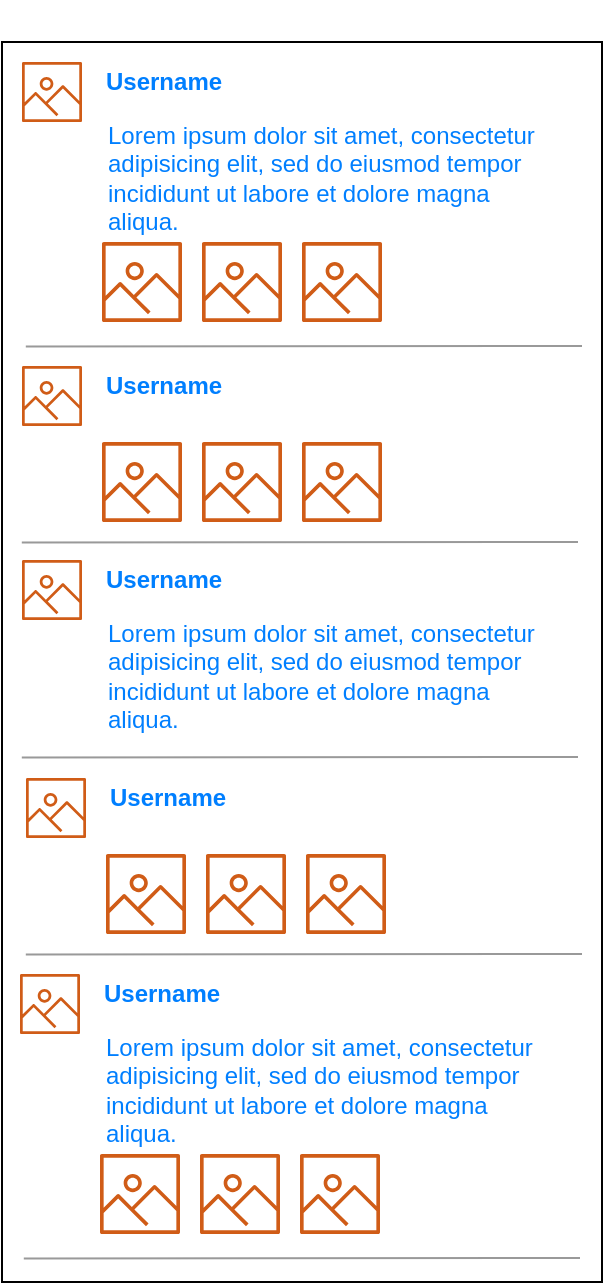 <mxfile version="11.1.4" type="device"><diagram id="wlJC_tsDoKt-oNKwydJL" name="Page-1"><mxGraphModel dx="1106" dy="1005" grid="1" gridSize="10" guides="1" tooltips="1" connect="1" arrows="1" fold="1" page="1" pageScale="1" pageWidth="850" pageHeight="1100" math="0" shadow="0"><root><mxCell id="0"/><mxCell id="1" parent="0"/><mxCell id="B0MOChxgNHUfplAT42U2-3" value="" style="rounded=0;whiteSpace=wrap;html=1;" vertex="1" parent="1"><mxGeometry x="140" y="70" width="300" height="620" as="geometry"/></mxCell><mxCell id="B0MOChxgNHUfplAT42U2-14" value="" style="group" vertex="1" connectable="0" parent="1"><mxGeometry x="150" y="59" width="280" height="163.2" as="geometry"/></mxCell><mxCell id="B0MOChxgNHUfplAT42U2-13" value="" style="group" vertex="1" connectable="0" parent="B0MOChxgNHUfplAT42U2-14"><mxGeometry width="280" height="163.2" as="geometry"/></mxCell><mxCell id="B0MOChxgNHUfplAT42U2-6" value="" style="outlineConnect=0;fontColor=#232F3E;gradientColor=none;fillColor=#D05C17;strokeColor=none;dashed=0;verticalLabelPosition=bottom;verticalAlign=top;align=center;html=1;fontSize=12;fontStyle=0;aspect=fixed;pointerEvents=1;shape=mxgraph.aws4.container_registry_image;" vertex="1" parent="B0MOChxgNHUfplAT42U2-13"><mxGeometry y="21" width="30" height="30" as="geometry"/></mxCell><mxCell id="B0MOChxgNHUfplAT42U2-7" value="&lt;h1&gt;&lt;br&gt;&lt;/h1&gt;&lt;p&gt;Lorem ipsum dolor sit amet, consectetur adipisicing elit, sed do eiusmod tempor incididunt ut labore et dolore magna aliqua.&lt;/p&gt;" style="text;html=1;strokeColor=none;fillColor=none;spacing=5;spacingTop=-20;whiteSpace=wrap;overflow=hidden;rounded=0;fontColor=#007FFF;align=left;" vertex="1" parent="B0MOChxgNHUfplAT42U2-13"><mxGeometry x="38" width="232" height="120" as="geometry"/></mxCell><mxCell id="B0MOChxgNHUfplAT42U2-8" value="" style="outlineConnect=0;fontColor=#232F3E;gradientColor=none;fillColor=#D05C17;strokeColor=none;dashed=0;verticalLabelPosition=bottom;verticalAlign=top;align=center;html=1;fontSize=12;fontStyle=0;aspect=fixed;pointerEvents=1;shape=mxgraph.aws4.container_registry_image;" vertex="1" parent="B0MOChxgNHUfplAT42U2-13"><mxGeometry x="40" y="111" width="40" height="40" as="geometry"/></mxCell><mxCell id="B0MOChxgNHUfplAT42U2-10" value="" style="outlineConnect=0;fontColor=#232F3E;gradientColor=none;fillColor=#D05C17;strokeColor=none;dashed=0;verticalLabelPosition=bottom;verticalAlign=top;align=center;html=1;fontSize=12;fontStyle=0;aspect=fixed;pointerEvents=1;shape=mxgraph.aws4.container_registry_image;" vertex="1" parent="B0MOChxgNHUfplAT42U2-13"><mxGeometry x="90" y="111" width="40" height="40" as="geometry"/></mxCell><mxCell id="B0MOChxgNHUfplAT42U2-11" value="" style="outlineConnect=0;fontColor=#232F3E;gradientColor=none;fillColor=#D05C17;strokeColor=none;dashed=0;verticalLabelPosition=bottom;verticalAlign=top;align=center;html=1;fontSize=12;fontStyle=0;aspect=fixed;pointerEvents=1;shape=mxgraph.aws4.container_registry_image;" vertex="1" parent="B0MOChxgNHUfplAT42U2-13"><mxGeometry x="140" y="111" width="40" height="40" as="geometry"/></mxCell><mxCell id="B0MOChxgNHUfplAT42U2-12" value="" style="endArrow=none;html=1;fontColor=#007FFF;exitX=0.033;exitY=0.23;exitDx=0;exitDy=0;exitPerimeter=0;strokeColor=#999999;" edge="1" parent="B0MOChxgNHUfplAT42U2-13"><mxGeometry width="50" height="50" relative="1" as="geometry"><mxPoint x="1.9" y="163.2" as="sourcePoint"/><mxPoint x="280" y="163" as="targetPoint"/></mxGeometry></mxCell><mxCell id="B0MOChxgNHUfplAT42U2-5" value="Username" style="text;html=1;strokeColor=none;fillColor=none;align=left;verticalAlign=middle;whiteSpace=wrap;rounded=0;fontColor=#007FFF;fontStyle=1" vertex="1" parent="B0MOChxgNHUfplAT42U2-14"><mxGeometry x="40" y="21" width="40" height="20" as="geometry"/></mxCell><mxCell id="B0MOChxgNHUfplAT42U2-40" value="" style="group" vertex="1" connectable="0" parent="1"><mxGeometry x="149.9" y="232" width="278.1" height="88.2" as="geometry"/></mxCell><mxCell id="B0MOChxgNHUfplAT42U2-23" value="Username" style="text;html=1;strokeColor=none;fillColor=none;align=left;verticalAlign=middle;whiteSpace=wrap;rounded=0;fontColor=#007FFF;fontStyle=1" vertex="1" parent="B0MOChxgNHUfplAT42U2-40"><mxGeometry x="40.1" y="2" width="40" height="16" as="geometry"/></mxCell><mxCell id="B0MOChxgNHUfplAT42U2-17" value="" style="outlineConnect=0;fontColor=#232F3E;gradientColor=none;fillColor=#D05C17;strokeColor=none;dashed=0;verticalLabelPosition=bottom;verticalAlign=top;align=center;html=1;fontSize=12;fontStyle=0;aspect=fixed;pointerEvents=1;shape=mxgraph.aws4.container_registry_image;" vertex="1" parent="B0MOChxgNHUfplAT42U2-40"><mxGeometry x="0.1" width="30" height="30" as="geometry"/></mxCell><mxCell id="B0MOChxgNHUfplAT42U2-19" value="" style="outlineConnect=0;fontColor=#232F3E;gradientColor=none;fillColor=#D05C17;strokeColor=none;dashed=0;verticalLabelPosition=bottom;verticalAlign=top;align=center;html=1;fontSize=12;fontStyle=0;aspect=fixed;pointerEvents=1;shape=mxgraph.aws4.container_registry_image;" vertex="1" parent="B0MOChxgNHUfplAT42U2-40"><mxGeometry x="40.1" y="38" width="40" height="40" as="geometry"/></mxCell><mxCell id="B0MOChxgNHUfplAT42U2-20" value="" style="outlineConnect=0;fontColor=#232F3E;gradientColor=none;fillColor=#D05C17;strokeColor=none;dashed=0;verticalLabelPosition=bottom;verticalAlign=top;align=center;html=1;fontSize=12;fontStyle=0;aspect=fixed;pointerEvents=1;shape=mxgraph.aws4.container_registry_image;" vertex="1" parent="B0MOChxgNHUfplAT42U2-40"><mxGeometry x="90.1" y="38" width="40" height="40" as="geometry"/></mxCell><mxCell id="B0MOChxgNHUfplAT42U2-21" value="" style="outlineConnect=0;fontColor=#232F3E;gradientColor=none;fillColor=#D05C17;strokeColor=none;dashed=0;verticalLabelPosition=bottom;verticalAlign=top;align=center;html=1;fontSize=12;fontStyle=0;aspect=fixed;pointerEvents=1;shape=mxgraph.aws4.container_registry_image;" vertex="1" parent="B0MOChxgNHUfplAT42U2-40"><mxGeometry x="140.1" y="38" width="40" height="40" as="geometry"/></mxCell><mxCell id="B0MOChxgNHUfplAT42U2-22" value="" style="endArrow=none;html=1;fontColor=#007FFF;exitX=0.033;exitY=0.23;exitDx=0;exitDy=0;exitPerimeter=0;strokeColor=#999999;" edge="1" parent="B0MOChxgNHUfplAT42U2-40"><mxGeometry width="50" height="50" relative="1" as="geometry"><mxPoint y="88.2" as="sourcePoint"/><mxPoint x="278.1" y="88" as="targetPoint"/></mxGeometry></mxCell><mxCell id="B0MOChxgNHUfplAT42U2-42" value="" style="group" vertex="1" connectable="0" parent="1"><mxGeometry x="149.9" y="308" width="278.1" height="120" as="geometry"/></mxCell><mxCell id="B0MOChxgNHUfplAT42U2-41" value="" style="group" vertex="1" connectable="0" parent="B0MOChxgNHUfplAT42U2-42"><mxGeometry width="278.1" height="120" as="geometry"/></mxCell><mxCell id="B0MOChxgNHUfplAT42U2-26" value="" style="outlineConnect=0;fontColor=#232F3E;gradientColor=none;fillColor=#D05C17;strokeColor=none;dashed=0;verticalLabelPosition=bottom;verticalAlign=top;align=center;html=1;fontSize=12;fontStyle=0;aspect=fixed;pointerEvents=1;shape=mxgraph.aws4.container_registry_image;" vertex="1" parent="B0MOChxgNHUfplAT42U2-41"><mxGeometry x="0.1" y="21" width="30" height="30" as="geometry"/></mxCell><mxCell id="B0MOChxgNHUfplAT42U2-27" value="&lt;h1&gt;&lt;br&gt;&lt;/h1&gt;&lt;p&gt;Lorem ipsum dolor sit amet, consectetur adipisicing elit, sed do eiusmod tempor incididunt ut labore et dolore magna aliqua.&lt;/p&gt;" style="text;html=1;strokeColor=none;fillColor=none;spacing=5;spacingTop=-20;whiteSpace=wrap;overflow=hidden;rounded=0;fontColor=#007FFF;align=left;" vertex="1" parent="B0MOChxgNHUfplAT42U2-41"><mxGeometry x="38.1" width="232" height="120" as="geometry"/></mxCell><mxCell id="B0MOChxgNHUfplAT42U2-31" value="" style="endArrow=none;html=1;fontColor=#007FFF;exitX=0.033;exitY=0.23;exitDx=0;exitDy=0;exitPerimeter=0;strokeColor=#999999;" edge="1" parent="B0MOChxgNHUfplAT42U2-41"><mxGeometry width="50" height="50" relative="1" as="geometry"><mxPoint y="119.7" as="sourcePoint"/><mxPoint x="278.1" y="119.5" as="targetPoint"/></mxGeometry></mxCell><mxCell id="B0MOChxgNHUfplAT42U2-32" value="Username" style="text;html=1;strokeColor=none;fillColor=none;align=left;verticalAlign=middle;whiteSpace=wrap;rounded=0;fontColor=#007FFF;fontStyle=1" vertex="1" parent="B0MOChxgNHUfplAT42U2-42"><mxGeometry x="40.1" y="21" width="40" height="20" as="geometry"/></mxCell><mxCell id="B0MOChxgNHUfplAT42U2-43" value="" style="group" vertex="1" connectable="0" parent="1"><mxGeometry x="151.9" y="438" width="278.1" height="88.2" as="geometry"/></mxCell><mxCell id="B0MOChxgNHUfplAT42U2-44" value="Username" style="text;html=1;strokeColor=none;fillColor=none;align=left;verticalAlign=middle;whiteSpace=wrap;rounded=0;fontColor=#007FFF;fontStyle=1" vertex="1" parent="B0MOChxgNHUfplAT42U2-43"><mxGeometry x="40.1" y="2" width="40" height="16" as="geometry"/></mxCell><mxCell id="B0MOChxgNHUfplAT42U2-45" value="" style="outlineConnect=0;fontColor=#232F3E;gradientColor=none;fillColor=#D05C17;strokeColor=none;dashed=0;verticalLabelPosition=bottom;verticalAlign=top;align=center;html=1;fontSize=12;fontStyle=0;aspect=fixed;pointerEvents=1;shape=mxgraph.aws4.container_registry_image;" vertex="1" parent="B0MOChxgNHUfplAT42U2-43"><mxGeometry x="0.1" width="30" height="30" as="geometry"/></mxCell><mxCell id="B0MOChxgNHUfplAT42U2-46" value="" style="outlineConnect=0;fontColor=#232F3E;gradientColor=none;fillColor=#D05C17;strokeColor=none;dashed=0;verticalLabelPosition=bottom;verticalAlign=top;align=center;html=1;fontSize=12;fontStyle=0;aspect=fixed;pointerEvents=1;shape=mxgraph.aws4.container_registry_image;" vertex="1" parent="B0MOChxgNHUfplAT42U2-43"><mxGeometry x="40.1" y="38" width="40" height="40" as="geometry"/></mxCell><mxCell id="B0MOChxgNHUfplAT42U2-47" value="" style="outlineConnect=0;fontColor=#232F3E;gradientColor=none;fillColor=#D05C17;strokeColor=none;dashed=0;verticalLabelPosition=bottom;verticalAlign=top;align=center;html=1;fontSize=12;fontStyle=0;aspect=fixed;pointerEvents=1;shape=mxgraph.aws4.container_registry_image;" vertex="1" parent="B0MOChxgNHUfplAT42U2-43"><mxGeometry x="90.1" y="38" width="40" height="40" as="geometry"/></mxCell><mxCell id="B0MOChxgNHUfplAT42U2-48" value="" style="outlineConnect=0;fontColor=#232F3E;gradientColor=none;fillColor=#D05C17;strokeColor=none;dashed=0;verticalLabelPosition=bottom;verticalAlign=top;align=center;html=1;fontSize=12;fontStyle=0;aspect=fixed;pointerEvents=1;shape=mxgraph.aws4.container_registry_image;" vertex="1" parent="B0MOChxgNHUfplAT42U2-43"><mxGeometry x="140.1" y="38" width="40" height="40" as="geometry"/></mxCell><mxCell id="B0MOChxgNHUfplAT42U2-49" value="" style="endArrow=none;html=1;fontColor=#007FFF;exitX=0.033;exitY=0.23;exitDx=0;exitDy=0;exitPerimeter=0;strokeColor=#999999;" edge="1" parent="B0MOChxgNHUfplAT42U2-43"><mxGeometry width="50" height="50" relative="1" as="geometry"><mxPoint y="88.2" as="sourcePoint"/><mxPoint x="278.1" y="88" as="targetPoint"/></mxGeometry></mxCell><mxCell id="B0MOChxgNHUfplAT42U2-50" value="" style="group" vertex="1" connectable="0" parent="1"><mxGeometry x="149" y="515" width="280" height="163.2" as="geometry"/></mxCell><mxCell id="B0MOChxgNHUfplAT42U2-51" value="" style="group" vertex="1" connectable="0" parent="B0MOChxgNHUfplAT42U2-50"><mxGeometry width="280" height="163.2" as="geometry"/></mxCell><mxCell id="B0MOChxgNHUfplAT42U2-52" value="" style="outlineConnect=0;fontColor=#232F3E;gradientColor=none;fillColor=#D05C17;strokeColor=none;dashed=0;verticalLabelPosition=bottom;verticalAlign=top;align=center;html=1;fontSize=12;fontStyle=0;aspect=fixed;pointerEvents=1;shape=mxgraph.aws4.container_registry_image;" vertex="1" parent="B0MOChxgNHUfplAT42U2-51"><mxGeometry y="21" width="30" height="30" as="geometry"/></mxCell><mxCell id="B0MOChxgNHUfplAT42U2-53" value="&lt;h1&gt;&lt;br&gt;&lt;/h1&gt;&lt;p&gt;Lorem ipsum dolor sit amet, consectetur adipisicing elit, sed do eiusmod tempor incididunt ut labore et dolore magna aliqua.&lt;/p&gt;" style="text;html=1;strokeColor=none;fillColor=none;spacing=5;spacingTop=-20;whiteSpace=wrap;overflow=hidden;rounded=0;fontColor=#007FFF;align=left;" vertex="1" parent="B0MOChxgNHUfplAT42U2-51"><mxGeometry x="38" width="232" height="120" as="geometry"/></mxCell><mxCell id="B0MOChxgNHUfplAT42U2-54" value="" style="outlineConnect=0;fontColor=#232F3E;gradientColor=none;fillColor=#D05C17;strokeColor=none;dashed=0;verticalLabelPosition=bottom;verticalAlign=top;align=center;html=1;fontSize=12;fontStyle=0;aspect=fixed;pointerEvents=1;shape=mxgraph.aws4.container_registry_image;" vertex="1" parent="B0MOChxgNHUfplAT42U2-51"><mxGeometry x="40" y="111" width="40" height="40" as="geometry"/></mxCell><mxCell id="B0MOChxgNHUfplAT42U2-55" value="" style="outlineConnect=0;fontColor=#232F3E;gradientColor=none;fillColor=#D05C17;strokeColor=none;dashed=0;verticalLabelPosition=bottom;verticalAlign=top;align=center;html=1;fontSize=12;fontStyle=0;aspect=fixed;pointerEvents=1;shape=mxgraph.aws4.container_registry_image;" vertex="1" parent="B0MOChxgNHUfplAT42U2-51"><mxGeometry x="90" y="111" width="40" height="40" as="geometry"/></mxCell><mxCell id="B0MOChxgNHUfplAT42U2-56" value="" style="outlineConnect=0;fontColor=#232F3E;gradientColor=none;fillColor=#D05C17;strokeColor=none;dashed=0;verticalLabelPosition=bottom;verticalAlign=top;align=center;html=1;fontSize=12;fontStyle=0;aspect=fixed;pointerEvents=1;shape=mxgraph.aws4.container_registry_image;" vertex="1" parent="B0MOChxgNHUfplAT42U2-51"><mxGeometry x="140" y="111" width="40" height="40" as="geometry"/></mxCell><mxCell id="B0MOChxgNHUfplAT42U2-57" value="" style="endArrow=none;html=1;fontColor=#007FFF;exitX=0.033;exitY=0.23;exitDx=0;exitDy=0;exitPerimeter=0;strokeColor=#999999;" edge="1" parent="B0MOChxgNHUfplAT42U2-51"><mxGeometry width="50" height="50" relative="1" as="geometry"><mxPoint x="1.9" y="163.2" as="sourcePoint"/><mxPoint x="280" y="163" as="targetPoint"/></mxGeometry></mxCell><mxCell id="B0MOChxgNHUfplAT42U2-58" value="Username" style="text;html=1;strokeColor=none;fillColor=none;align=left;verticalAlign=middle;whiteSpace=wrap;rounded=0;fontColor=#007FFF;fontStyle=1" vertex="1" parent="B0MOChxgNHUfplAT42U2-50"><mxGeometry x="40" y="21" width="40" height="20" as="geometry"/></mxCell></root></mxGraphModel></diagram></mxfile>